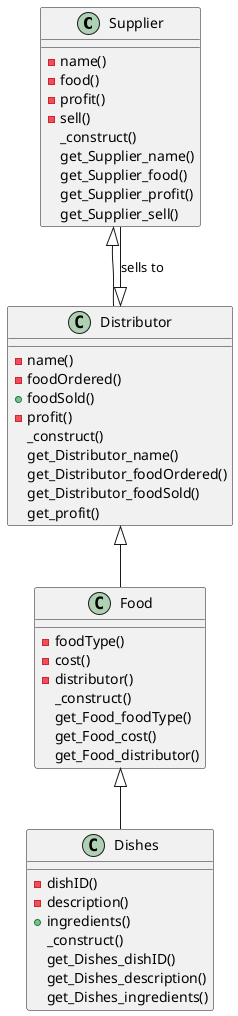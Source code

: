 @startuml

class Supplier {
  - name()
  - food() 
  - profit()
  - sell()
  _construct()
  get_Supplier_name()
  get_Supplier_food()
  get_Supplier_profit()
  get_Supplier_sell()
}

class Distributor extends Supplier {
  - name()
  - foodOrdered()
  + foodSold()
  - profit()
  _construct()
  get_Distributor_name()
  get_Distributor_foodOrdered()
  get_Distributor_foodSold()
  get_profit()
}

class Food extends Distributor {
  - foodType()
  - cost()
  - distributor()
  _construct()
  get_Food_foodType()
  get_Food_cost()
  get_Food_distributor()
}

class Dishes extends Food {
  - dishID()
  -description()
  +ingredients()
  _construct()
  get_Dishes_dishID()
  get_Dishes_description()
  get_Dishes_ingredients()
}


Supplier --|> Distributor : sells to

@enduml

' look at tables on gitgub
' are there things missing?
' 